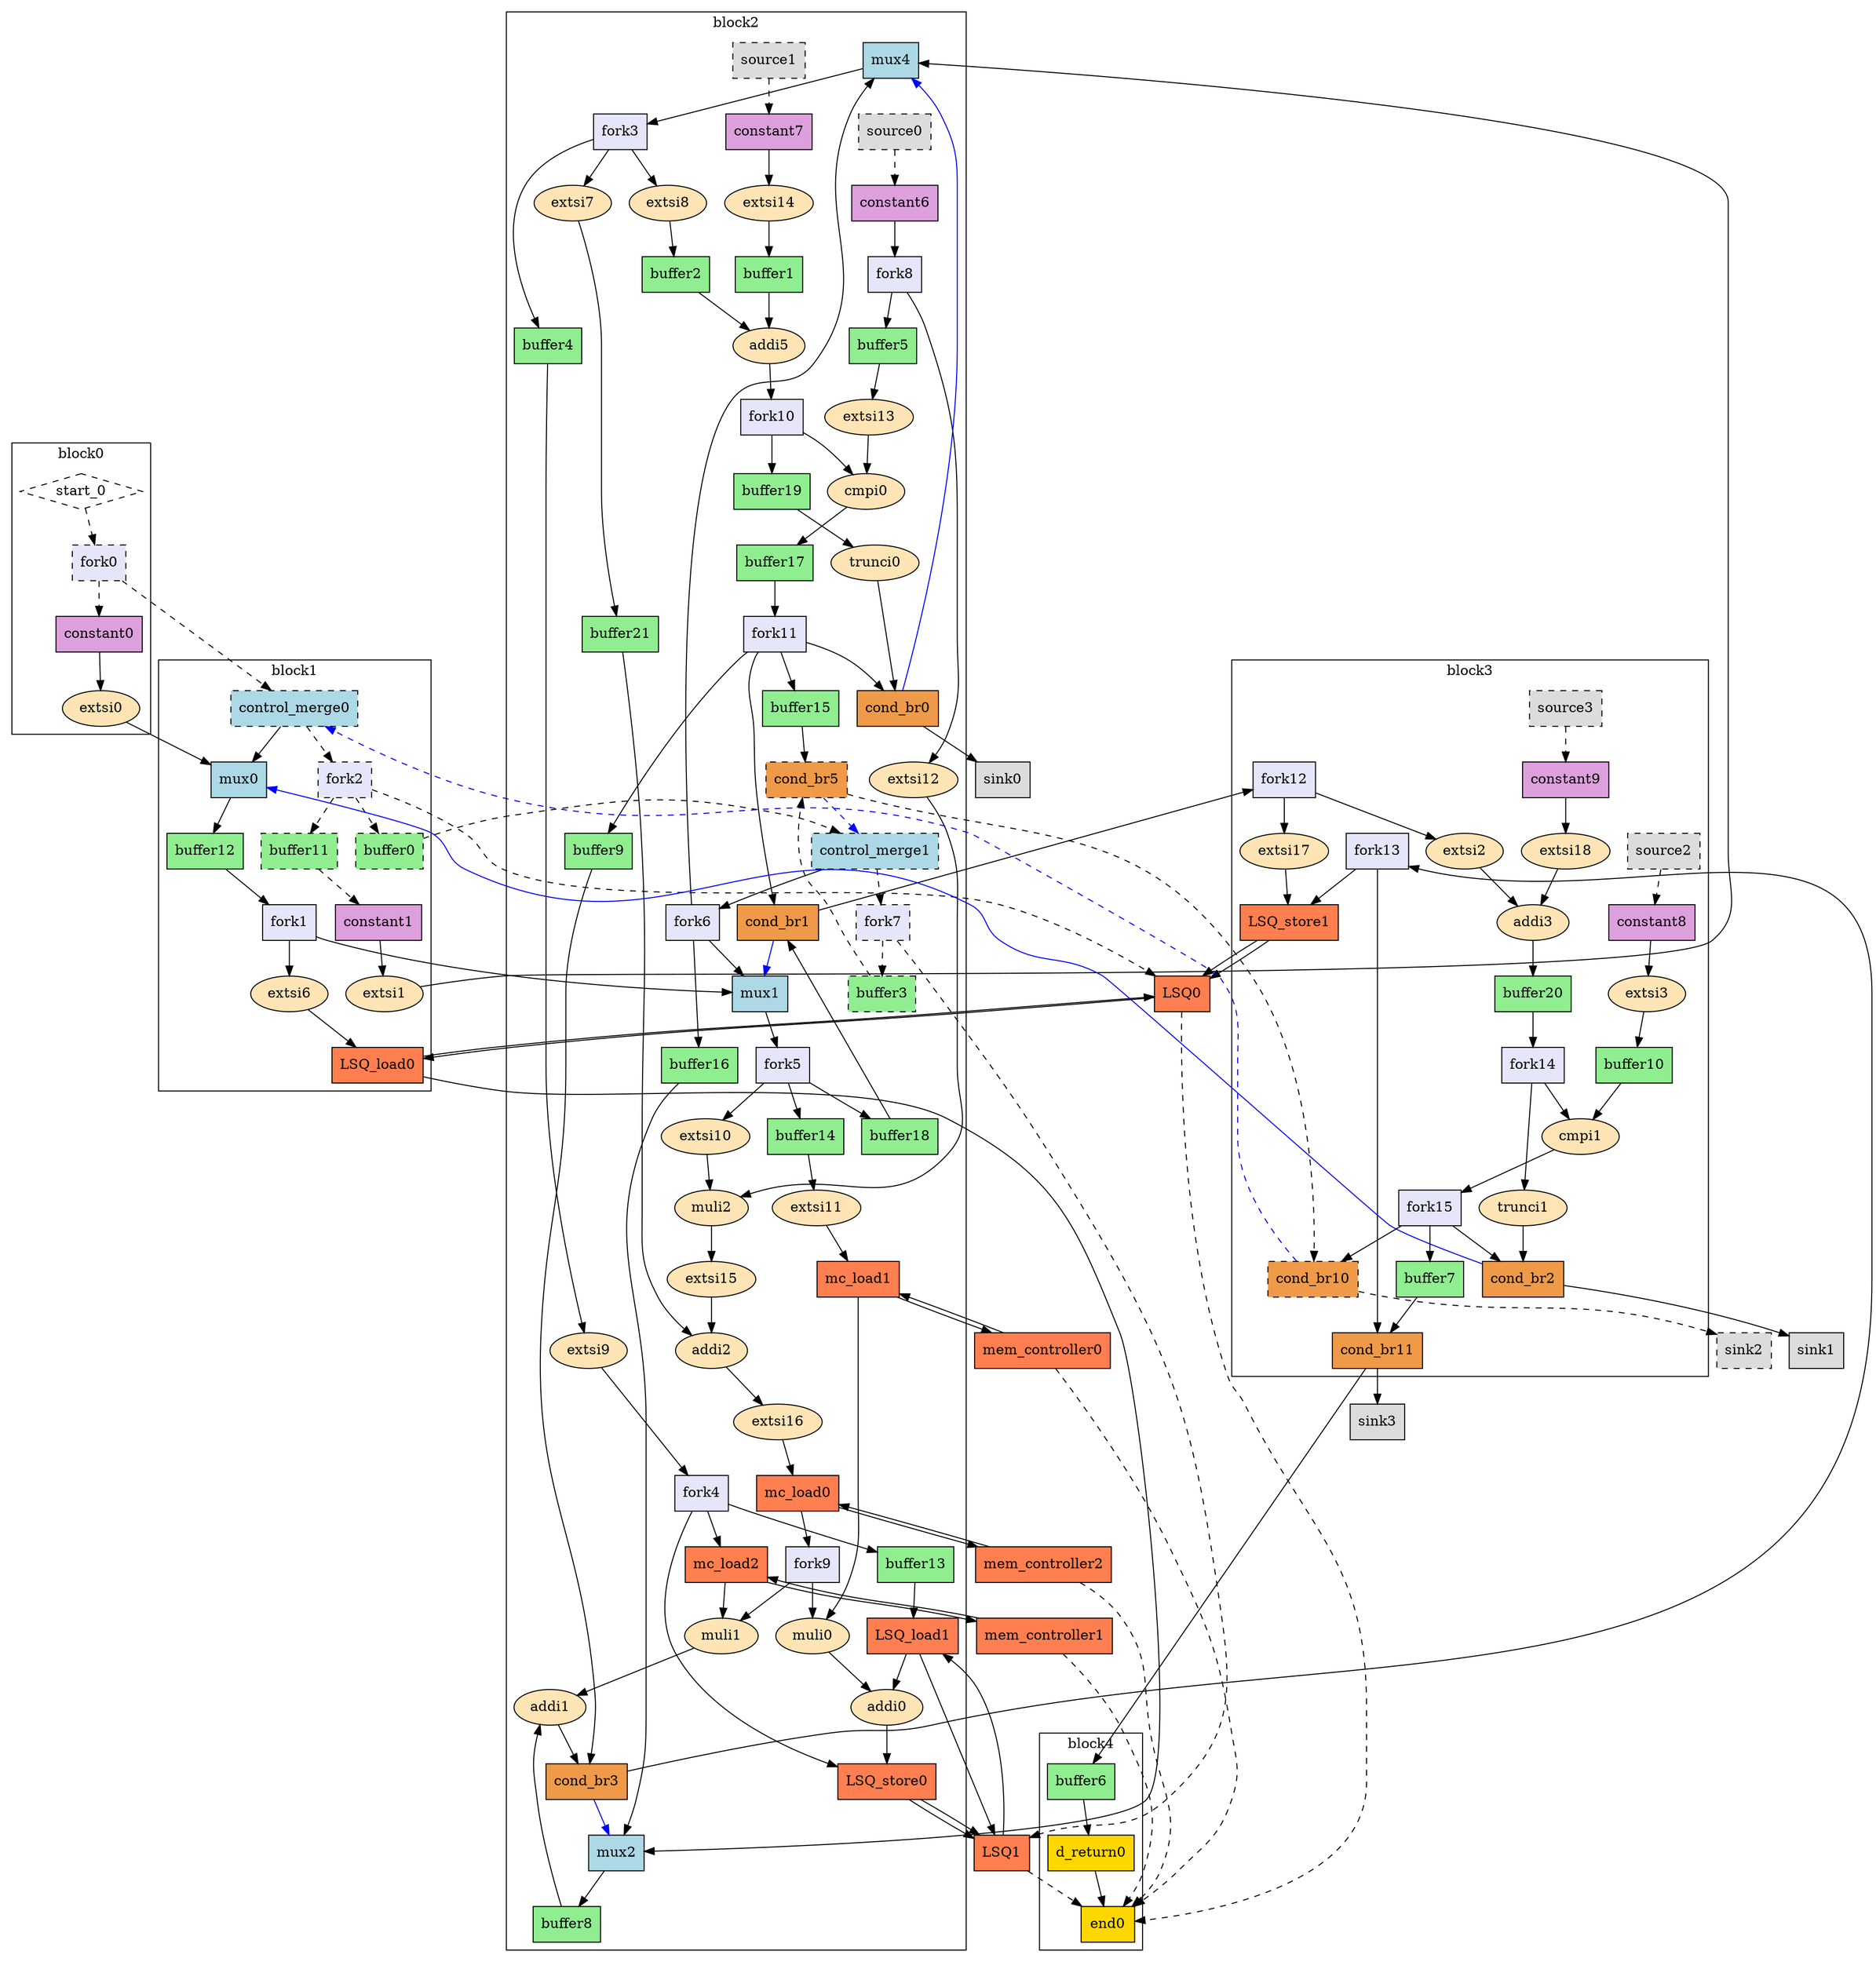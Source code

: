 digraph G {
	graph [bb="0,0,1545.2,1982.5",
		compound=true,
		splines=spline
	];
	node [label="\N"];
	subgraph cluster0 {
		graph [bb="1407.2,1241,1525.2,1538",
			label=block0,
			lheight=0.23,
			lp="1466.2,1525.8",
			lwidth=0.51
		];
		start_0	[bbID=1,
			control=true,
			height=0.5,
			in="in1:0",
			label=start_0,
			mlir_op="handshake.arg",
			out="out1:0",
			pos="1466.2,1487.5",
			shape=diamond,
			style=dashed,
			type=Entry,
			width=1.4141];
		fork0	[bbID=1,
			delay="0.000 0.100 0.100 100.000 100.000 100.000 100.000 100.000",
			fillcolor=lavender,
			height=0.5,
			in="in1:0",
			label=fork0,
			mlir_op="handshake.fork",
			out="out1:0 out2:0",
			pos="1449.2,1415.5",
			shape=box,
			style="filled, dashed",
			type=Fork,
			width=0.75];
		start_0 -> fork0	[from=out1,
			pos="e,1453.4,1433.8 1462.3,1470.6 1460.4,1463 1458.2,1453.6 1456,1444.8",
			style=dashed,
			to=in1];
		constant0	[bbID=1,
			delay="0.000 0.000 0.000 0.000 0.000 0.000 0.000 0.000",
			fillcolor=plum,
			height=0.5,
			in="in1:1",
			label=constant0,
			mlir_op="handshake.constant",
			out="out1:1",
			pos="1449.2,1343.5",
			shape=box,
			style=filled,
			type=Constant,
			value="0x00000000",
			width=0.94097];
		fork0 -> constant0	[from=out2,
			pos="e,1449.2,1361.6 1449.2,1397.2 1449.2,1389.9 1449.2,1381.2 1449.2,1373",
			style=dashed,
			to=in1];
		extsi0	[II=1,
			bbID=1,
			delay="0.672 0.672 1.397 1.397 100.000 100.000 100.000 100.000",
			fillcolor=moccasin,
			height=0.5,
			in="in1:1",
			label=extsi0,
			latency=0,
			mlir_op="arith.extsi",
			op=sext_op,
			out="out1:6",
			pos="1448.2,1267",
			shape=oval,
			style=filled,
			type=Operator,
			width=0.91462];
		constant0 -> extsi0	[from=out1,
			pos="e,1448.4,1285.4 1448.9,1325.2 1448.8,1316.8 1448.7,1306.5 1448.5,1296.9",
			to=in1];
	}
	subgraph cluster2 {
		graph [bb="692.16,8,1096.2,1974.5",
			label=block2,
			lheight=0.23,
			lp="894.16,1962.2",
			lwidth=0.51
		];
		mux4	[bbID=3,
			delay="1.412 1.397 0.000 1.412 1.397 1.412 100.000 100.000",
			fillcolor=lightblue,
			height=0.5,
			in="in1?:1 in2:6 in3:6",
			label=mux4,
			mlir_op="handshake.mux",
			out="out1:6",
			pos="1044.2,1924",
			shape=box,
			style=filled,
			type=Mux,
			width=0.75];
		fork3	[bbID=3,
			delay="0.000 0.100 0.100 100.000 100.000 100.000 100.000 100.000",
			fillcolor=lavender,
			height=0.5,
			in="in1:6",
			label=fork3,
			mlir_op="handshake.fork",
			out="out1:6 out2:6 out3:6",
			pos="1028.2,1852",
			shape=box,
			style=filled,
			type=Fork,
			width=0.75];
		mux4 -> fork3	[from=out1,
			pos="e,1032.1,1870.1 1040.2,1905.7 1038.5,1898.3 1036.5,1889.5 1034.6,1881.3",
			to=in1];
		extsi7	[II=1,
			bbID=3,
			delay="0.672 0.672 1.397 1.397 100.000 100.000 100.000 100.000",
			fillcolor=moccasin,
			height=0.5,
			in="in1:6",
			label=extsi7,
			latency=0,
			mlir_op="arith.extsi",
			op=sext_op,
			out="out1:13",
			pos="839.16,1780",
			shape=oval,
			style=filled,
			type=Operator,
			width=0.91462];
		fork3 -> extsi7	[from=out1,
			pos="e,864.67,1791.8 1000.7,1841.6 970.91,1831.3 921.91,1814.1 880.16,1798 878.43,1797.3 876.66,1796.6 874.88,1795.9",
			to=in1];
		extsi8	[II=1,
			bbID=3,
			delay="0.672 0.672 1.397 1.397 100.000 100.000 100.000 100.000",
			fillcolor=moccasin,
			height=0.5,
			in="in1:6",
			label=extsi8,
			latency=0,
			mlir_op="arith.extsi",
			op=sext_op,
			out="out1:7",
			pos="1015.2,1780",
			shape=oval,
			style=filled,
			type=Operator,
			width=0.91462];
		fork3 -> extsi8	[from=out2,
			pos="e,1018.3,1798.1 1024.9,1833.7 1023.6,1826.3 1021.9,1817.5 1020.4,1809.3",
			to=in1];
		buffer4	[bbID=3,
			delay="0.000 0.000 0.000 0.000 0.000 0.000 0.000 0.000",
			fillcolor=lightgreen,
			height=0.5,
			in="in1:6",
			label=buffer4,
			mlir_op="handshake.buffer",
			out="out1:6",
			pos="1040.2,1636",
			shape=box,
			slots=2,
			style=filled,
			transparent=true,
			type=Buffer,
			width=0.77431];
		fork3 -> buffer4	[from=out3,
			pos="e,1045.9,1654.2 1040.5,1833.8 1046.8,1823.8 1053.9,1810.8 1057.2,1798 1068.8,1752.4 1058,1697.6 1049,1665.1",
			to=in1];
		buffer21	[bbID=3,
			delay="0.000 0.000 0.000 0.000 0.000 0.000 0.000 0.000",
			fillcolor=lightgreen,
			height=0.5,
			in="in1:13",
			label=buffer21,
			mlir_op="handshake.buffer",
			out="out1:13",
			pos="812.16,1343.5",
			shape=box,
			slots=3,
			style=filled,
			transparent=false,
			type=Buffer,
			width=0.86806];
		extsi7 -> buffer21	[from=out1,
			pos="e,819.37,1361.8 845,1761.9 852.8,1738 866.2,1693.3 871.16,1654 884.37,1549.1 844.01,1426.2 823.44,1372.3",
			to=in1];
		buffer2	[bbID=3,
			delay="0.000 0.000 0.000 0.000 0.000 0.000 0.000 0.000",
			fillcolor=lightgreen,
			height=0.5,
			in="in1:7",
			label=buffer2,
			mlir_op="handshake.buffer",
			out="out1:7",
			pos="1012.2,1708",
			shape=box,
			slots=1,
			style=filled,
			transparent=false,
			type=Buffer,
			width=0.77431];
		extsi8 -> buffer2	[from=out1,
			pos="e,1012.9,1726.1 1014.4,1761.7 1014.1,1754.4 1013.7,1745.7 1013.4,1737.5",
			to=in1];
		extsi9	[II=1,
			bbID=3,
			delay="0.672 0.672 1.397 1.397 100.000 100.000 100.000 100.000",
			fillcolor=moccasin,
			height=0.5,
			in="in1:6",
			label=extsi9,
			latency=0,
			mlir_op="arith.extsi",
			op=sext_op,
			out="out1:32",
			pos="963.16,614.5",
			shape=oval,
			style=filled,
			type=Operator,
			width=0.91462];
		buffer4 -> extsi9	[from=out1,
			pos="e,969.44,632.66 1049.5,1617.5 1062.9,1590.6 1086.2,1537 1086.2,1488.5 1086.2,1488.5 1086.2,1488.5 1086.2,1342.5 1086.2,1134.5 1088.5,\
1079.5 1043.2,876.5 1023.8,789.97 990.03,690.53 973.23,643.25",
			to=in1];
		fork4	[bbID=3,
			delay="0.000 0.100 0.100 100.000 100.000 100.000 100.000 100.000",
			fillcolor=lavender,
			height=0.5,
			in="in1:32",
			label=fork4,
			mlir_op="handshake.fork",
			out="out1:32 out2:32 out3:32",
			pos="930.16,470.5",
			shape=box,
			style=filled,
			type=Fork,
			width=0.75];
		extsi9 -> fork4	[from=out1,
			pos="e,934.15,488.69 959.18,596.37 953.6,572.38 943.4,528.49 936.7,499.66",
			to=in1];
		buffer13	[bbID=3,
			delay="0.000 0.000 0.000 0.000 0.000 0.000 0.000 0.000",
			fillcolor=lightgreen,
			height=0.5,
			in="in1:32",
			label=buffer13,
			mlir_op="handshake.buffer",
			out="out1:32",
			pos="735.16,398.5",
			shape=box,
			slots=1,
			style=filled,
			transparent=true,
			type=Buffer,
			width=0.86806];
		fork4 -> buffer13	[from=out1,
			pos="e,766.63,408.72 902.75,453.78 896.43,450.48 889.65,447.18 883.16,444.5 873.2,440.39 817.61,423.76 777.48,411.91",
			to=in1];
		LSQ_store0	[II=1,
			bbID=3,
			delay="0.000 0.000 0.000 100.000 100.000 100.000 100.000 100.000",
			fillcolor=coral,
			height=0.5,
			in="in1:32 in2:32",
			label=LSQ_store0,
			latency=0,
			mlir_op="handshake.lsq_store",
			op=lsq_store_op,
			out="out1:32 out2:32",
			portId=1,
			pos="741.16,178",
			shape=box,
			style=filled,
			type=Operator,
			width=1.1285];
		fork4 -> LSQ_store0	[from=out2,
			pos="e,779.14,196.36 940.78,452.06 946.26,442.04 952.36,429.01 955.16,416.5 965.65,369.66 978.73,350.31 955.16,308.5 936.84,276 846.72,\
228.8 789.43,201.26",
			to=in2];
		mc_load2	[II=1,
			bbID=3,
			delay="1.412 1.409 0.000 100.000 100.000 100.000 100.000 100.000",
			fillcolor=coral,
			height=0.5,
			in="in1:32 in2:32",
			label=mc_load2,
			latency=2,
			mlir_op="handshake.mc_load",
			op=mc_load_op,
			out="out1:32 out2:32",
			portId=0,
			pos="911.16,398.5",
			shape=box,
			style=filled,
			type=Operator,
			width=0.97222];
		fork4 -> mc_load2	[from=out3,
			pos="e,915.8,416.6 925.46,452.2 923.44,444.74 921.02,435.82 918.75,427.47",
			to=in2];
		buffer16	[bbID=3,
			delay="0.000 0.000 0.000 0.000 0.000 0.000 0.000 0.000",
			fillcolor=lightgreen,
			height=0.5,
			in="in1:1",
			label=buffer16,
			mlir_op="handshake.buffer",
			out="out1:1",
			pos="1003.2,902.5",
			shape=box,
			slots=4,
			style=filled,
			transparent=true,
			type=Buffer,
			width=0.86806];
		mux2	[bbID=3,
			delay="1.412 1.397 0.000 1.412 1.397 1.412 100.000 100.000",
			fillcolor=lightblue,
			height=0.5,
			in="in1?:1 in2:32 in3:32",
			label=mux2,
			mlir_op="handshake.mux",
			out="out1:32",
			pos="1038.2,106",
			shape=box,
			style=filled,
			type=Mux,
			width=0.75];
		buffer16 -> mux2	[from=out1,
			pos="e,1026.3,124.28 1004.5,884.1 1007.8,839.5 1016.2,717.39 1016.2,615.5 1016.2,615.5 1016.2,615.5 1016.2,325.5 1016.2,288.7 1001.3,\
195.72 1010.2,160 1012.4,151.15 1016.3,142.15 1020.6,134.14",
			to=in1];
		buffer8	[bbID=3,
			delay="0.000 0.000 0.000 0.000 0.000 0.000 0.000 0.000",
			fillcolor=lightgreen,
			height=0.5,
			in="in1:32",
			label=buffer8,
			mlir_op="handshake.buffer",
			out="out1:32",
			pos="1005.2,34",
			shape=box,
			slots=2,
			style=filled,
			transparent=false,
			type=Buffer,
			width=0.77431];
		mux2 -> buffer8	[from=out1,
			pos="e,1013.2,52.104 1030,87.697 1026.4,80.067 1022.1,70.916 1018.1,62.396",
			to=in1];
		mux1	[bbID=3,
			delay="1.412 1.397 0.000 1.412 1.397 1.412 100.000 100.000",
			fillcolor=lightblue,
			height=0.5,
			in="in1?:1 in2:6 in3:6",
			label=mux1,
			mlir_op="handshake.mux",
			out="out1:6",
			pos="952.16,974.5",
			shape=box,
			style=filled,
			type=Mux,
			width=0.75];
		fork5	[bbID=3,
			delay="0.000 0.100 0.100 100.000 100.000 100.000 100.000 100.000",
			fillcolor=lavender,
			height=0.5,
			in="in1:6",
			label=fork5,
			mlir_op="handshake.fork",
			out="out1:6 out2:6 out3:6",
			pos="851.16,902.5",
			shape=box,
			style=filled,
			type=Fork,
			width=0.75];
		mux1 -> fork5	[from=out1,
			pos="e,876.06,920.76 926.93,956.02 914.3,947.26 898.84,936.54 885.17,927.08",
			to=in1];
		extsi10	[II=1,
			bbID=3,
			delay="0.672 0.672 1.397 1.397 100.000 100.000 100.000 100.000",
			fillcolor=moccasin,
			height=0.5,
			in="in1:6",
			label=extsi10,
			latency=0,
			mlir_op="arith.extsi",
			op=sext_op,
			out="out1:12",
			pos="919.16,830.5",
			shape=oval,
			style=filled,
			type=Operator,
			width=1.0426];
		fork5 -> extsi10	[from=out2,
			pos="e,903.93,847.17 867.97,884.2 876.4,875.52 886.74,864.87 895.92,855.42",
			to=in1];
		buffer14	[bbID=3,
			delay="0.000 0.000 0.000 0.000 0.000 0.000 0.000 0.000",
			fillcolor=lightgreen,
			height=0.5,
			in="in1:6",
			label=buffer14,
			mlir_op="handshake.buffer",
			out="out1:6",
			pos="832.16,830.5",
			shape=box,
			slots=2,
			style=filled,
			transparent=true,
			type=Buffer,
			width=0.86806];
		fork5 -> buffer14	[from=out3,
			pos="e,836.8,848.6 846.46,884.2 844.44,876.74 842.02,867.82 839.75,859.47",
			to=in1];
		buffer18	[bbID=3,
			delay="0.000 0.000 0.000 0.000 0.000 0.000 0.000 0.000",
			fillcolor=lightgreen,
			height=0.5,
			in="in1:6",
			label=buffer18,
			mlir_op="handshake.buffer",
			out="out1:6",
			pos="751.16,830.5",
			shape=box,
			slots=2,
			style=filled,
			transparent=false,
			type=Buffer,
			width=0.86806];
		fork5 -> buffer18	[from=out1,
			pos="e,775.82,848.76 826.18,884.02 813.8,875.35 798.66,864.75 785.23,855.35",
			to=in1];
		muli2	[II=1,
			bbID=3,
			delay="0.000 0.000 0.000 1.409 100.000 100.000 100.000 100.000",
			fillcolor=moccasin,
			height=0.5,
			in="in1:12 in2:12",
			label=muli2,
			latency=4,
			mlir_op="arith.muli",
			op=mul_op,
			out="out1:12",
			pos="879.16,758.5",
			shape=oval,
			style=filled,
			type=Operator,
			width=0.91462];
		extsi10 -> muli2	[from=out1,
			pos="e,888.57,775.97 909.68,812.91 905.05,804.8 899.36,794.85 894.16,785.75",
			to=in1];
		extsi11	[II=1,
			bbID=3,
			delay="0.672 0.672 1.397 1.397 100.000 100.000 100.000 100.000",
			fillcolor=moccasin,
			height=0.5,
			in="in1:6",
			label=extsi11,
			latency=0,
			mlir_op="arith.extsi",
			op=sext_op,
			out="out1:32",
			pos="787.16,758.5",
			shape=oval,
			style=filled,
			type=Operator,
			width=1.0426];
		buffer14 -> extsi11	[from=out1,
			pos="e,797.84,776.12 821.03,812.2 815.89,804.2 809.67,794.52 803.97,785.65",
			to=in1];
		mc_load1	[II=1,
			bbID=3,
			delay="1.412 1.409 0.000 100.000 100.000 100.000 100.000 100.000",
			fillcolor=coral,
			height=0.5,
			in="in1:32 in2:32",
			label=mc_load1,
			latency=2,
			mlir_op="handshake.mc_load",
			op=mc_load_op,
			out="out1:32 out2:32",
			portId=0,
			pos="785.16,686.5",
			shape=box,
			style=filled,
			type=Operator,
			width=0.97222];
		extsi11 -> mc_load1	[from=out1,
			pos="e,785.65,704.6 786.66,740.2 786.46,732.91 786.21,724.23 785.97,716.04",
			to=in2];
		control_merge1	[bbID=3,
			delay="0.000 1.397 0.000 100.000 100.000 100.000 100.000 100.000",
			fillcolor=lightblue,
			height=0.5,
			in="in1:0 in2:0",
			label=control_merge1,
			mlir_op="handshake.control_merge",
			out="out1:0 out2?:1",
			pos="921.16,1118.5",
			shape=box,
			style="filled, dashed",
			type=CntrlMerge,
			width=1.4201];
		fork6	[bbID=3,
			delay="0.000 0.100 0.100 100.000 100.000 100.000 100.000 100.000",
			fillcolor=lavender,
			height=0.5,
			in="in1:1",
			label=fork6,
			mlir_op="handshake.fork",
			out="out1:1 out2:1 out3:1",
			pos="1007.2,1046.5",
			shape=box,
			style=filled,
			type=Fork,
			width=0.75];
		control_merge1 -> fork6	[from=out2,
			pos="e,985.85,1064.8 942.42,1100.2 952.86,1091.7 965.62,1081.3 977.04,1072",
			to=in1];
		fork7	[bbID=3,
			delay="0.000 0.100 0.100 100.000 100.000 100.000 100.000 100.000",
			fillcolor=lavender,
			height=0.5,
			in="in1:0",
			label=fork7,
			mlir_op="handshake.fork",
			out="out1:0 out2:0",
			pos="935.16,1046.5",
			shape=box,
			style="filled, dashed",
			type=Fork,
			width=0.75];
		control_merge1 -> fork7	[from=out1,
			pos="e,931.74,1064.6 924.62,1100.2 926.09,1092.8 927.85,1084 929.51,1075.8",
			style=dashed,
			to=in1];
		fork6 -> mux4	[from=out2,
			pos="e,1016.9,1917.2 1005.5,1064.6 1002.8,1088.7 996.09,1133.6 981.16,1169 966.2,1204.4 952.89,1208 933.16,1241 911.33,1277.5 904.55,\
1286.2 888.16,1325.5 835.71,1451.1 825.11,1484.8 797.16,1618 788.99,1657 787.16,1667.2 787.16,1707 787.16,1781 787.16,1781 787.16,\
1781 787.16,1839.5 832.97,1841.7 884.16,1870 923.09,1891.6 972.23,1906.2 1005.7,1914.5",
			to=in1];
		fork6 -> buffer16	[from=out3,
			pos="e,1003.6,920.61 1006.7,1028.1 1006,1004.1 1004.8,960.64 1004,931.92",
			to=in1];
		fork6 -> mux1	[from=out1,
			pos="e,965.6,992.6 993.56,1028.2 987.24,1020.1 979.58,1010.4 972.57,1001.5",
			to=in1];
		buffer3	[bbID=3,
			delay="0.000 0.000 0.000 0.000 0.000 0.000 0.000 0.000",
			fillcolor=lightgreen,
			height=0.5,
			in="in1:0",
			label=buffer3,
			mlir_op="handshake.buffer",
			out="out1:0",
			pos="865.16,974.5",
			shape=box,
			slots=2,
			style="filled, dashed",
			transparent=false,
			type=Buffer,
			width=0.77431];
		fork7 -> buffer3	[from=out2,
			pos="e,882.26,992.6 917.85,1028.2 909.55,1019.9 899.44,1009.8 890.3,1000.6",
			style=dashed,
			to=in1];
		source0	[bbID=3,
			delay="0.000 0.000 0.000 0.000 0.000 0.000 0.000 0.000",
			fillcolor=gainsboro,
			height=0.5,
			label=source0,
			mlir_op="handshake.source",
			out="out1:0",
			pos="734.16,1852",
			shape=box,
			style="filled, dashed",
			type=Source,
			width=0.80556];
		constant6	[bbID=3,
			delay="0.000 0.000 0.000 0.000 0.000 0.000 0.000 0.000",
			fillcolor=plum,
			height=0.5,
			in="in1:6",
			label=constant6,
			mlir_op="handshake.constant",
			out="out1:6",
			pos="734.16,1780",
			shape=box,
			style=filled,
			type=Constant,
			value="0x0000001e",
			width=0.94097];
		source0 -> constant6	[from=out1,
			pos="e,734.16,1798.1 734.16,1833.7 734.16,1826.4 734.16,1817.7 734.16,1809.5",
			style=dashed,
			to=in1];
		fork8	[bbID=3,
			delay="0.000 0.100 0.100 100.000 100.000 100.000 100.000 100.000",
			fillcolor=lavender,
			height=0.5,
			in="in1:6",
			label=fork8,
			mlir_op="handshake.fork",
			out="out1:6 out2:6",
			pos="738.16,1708",
			shape=box,
			style=filled,
			type=Fork,
			width=0.75];
		constant6 -> fork8	[from=out1,
			pos="e,737.18,1726.1 735.15,1761.7 735.56,1754.4 736.06,1745.7 736.53,1737.5",
			to=in1];
		extsi12	[II=1,
			bbID=3,
			delay="0.672 0.672 1.397 1.397 100.000 100.000 100.000 100.000",
			fillcolor=moccasin,
			height=0.5,
			in="in1:6",
			label=extsi12,
			latency=0,
			mlir_op="arith.extsi",
			op=sext_op,
			out="out1:12",
			pos="738.16,1195",
			shape=oval,
			style=filled,
			type=Operator,
			width=1.0426];
		fork8 -> extsi12	[from=out1,
			pos="e,738.16,1213.1 738.16,1689.5 738.16,1662.7 738.16,1609.9 738.16,1565 738.16,1565 738.16,1565 738.16,1342.5 738.16,1301.6 738.16,\
1254.2 738.16,1224.6",
			to=in1];
		buffer5	[bbID=3,
			delay="0.000 0.000 0.000 0.000 0.000 0.000 0.000 0.000",
			fillcolor=lightgreen,
			height=0.5,
			in="in1:6",
			label=buffer5,
			mlir_op="handshake.buffer",
			out="out1:6",
			pos="834.16,1636",
			shape=box,
			slots=1,
			style=filled,
			transparent=true,
			type=Buffer,
			width=0.77431];
		fork8 -> buffer5	[from=out2,
			pos="e,810.37,1654.3 761.89,1689.7 773.77,1681 788.35,1670.4 801.29,1661",
			to=in1];
		extsi12 -> muli2	[from=out1,
			pos="e,853.1,769.73 733.92,1177 727.52,1149.8 716.16,1094.8 716.16,1047.5 716.16,1047.5 716.16,1047.5 716.16,973.5 716.16,901.91 668.23,\
869.79 711.16,812.5 745.31,766.92 780.14,794.58 834.16,776.5 836.86,775.6 839.64,774.63 842.43,773.64",
			to=in2];
		extsi13	[II=1,
			bbID=3,
			delay="0.672 0.672 1.397 1.397 100.000 100.000 100.000 100.000",
			fillcolor=moccasin,
			height=0.5,
			in="in1:6",
			label=extsi13,
			latency=0,
			mlir_op="arith.extsi",
			op=sext_op,
			out="out1:7",
			pos="926.16,1564",
			shape=oval,
			style=filled,
			type=Operator,
			width=1.0426];
		buffer5 -> extsi13	[from=out1,
			pos="e,906.79,1579.7 856.9,1617.7 869.23,1608.3 884.59,1596.6 897.71,1586.6",
			to=in1];
		cmpi0	[II=1,
			bbID=3,
			delay="1.998 1.397 1.400 1.409 100.000 100.000 100.000 100.000",
			fillcolor=moccasin,
			height=0.5,
			in="in1:7 in2:7",
			label=cmpi0,
			latency=0,
			mlir_op="arith.cmpi<",
			op=icmp_ult_op,
			out="out1:1",
			pos="926.16,1487.5",
			shape=oval,
			style=filled,
			type=Operator,
			width=0.95727];
		extsi13 -> cmpi0	[from=out1,
			pos="e,926.16,1505.9 926.16,1545.7 926.16,1537.3 926.16,1527 926.16,1517.4",
			to=in2];
		source1	[bbID=3,
			delay="0.000 0.000 0.000 0.000 0.000 0.000 0.000 0.000",
			fillcolor=gainsboro,
			height=0.5,
			label=source1,
			mlir_op="handshake.source",
			out="out1:0",
			pos="927.16,1924",
			shape=box,
			style="filled, dashed",
			type=Source,
			width=0.80556];
		constant7	[bbID=3,
			delay="0.000 0.000 0.000 0.000 0.000 0.000 0.000 0.000",
			fillcolor=plum,
			height=0.5,
			in="in1:2",
			label=constant7,
			mlir_op="handshake.constant",
			out="out1:2",
			pos="927.16,1852",
			shape=box,
			style=filled,
			type=Constant,
			value="0x00000001",
			width=0.94097];
		source1 -> constant7	[from=out1,
			pos="e,927.16,1870.1 927.16,1905.7 927.16,1898.4 927.16,1889.7 927.16,1881.5",
			style=dashed,
			to=in1];
		extsi14	[II=1,
			bbID=3,
			delay="0.672 0.672 1.397 1.397 100.000 100.000 100.000 100.000",
			fillcolor=moccasin,
			height=0.5,
			in="in1:2",
			label=extsi14,
			latency=0,
			mlir_op="arith.extsi",
			op=sext_op,
			out="out1:7",
			pos="927.16,1780",
			shape=oval,
			style=filled,
			type=Operator,
			width=1.0426];
		constant7 -> extsi14	[from=out1,
			pos="e,927.16,1798.1 927.16,1833.7 927.16,1826.4 927.16,1817.7 927.16,1809.5",
			to=in1];
		buffer1	[bbID=3,
			delay="0.000 0.000 0.000 0.000 0.000 0.000 0.000 0.000",
			fillcolor=lightgreen,
			height=0.5,
			in="in1:7",
			label=buffer1,
			mlir_op="handshake.buffer",
			out="out1:7",
			pos="932.16,1708",
			shape=box,
			slots=1,
			style=filled,
			transparent=false,
			type=Buffer,
			width=0.77431];
		extsi14 -> buffer1	[from=out1,
			pos="e,930.94,1726.1 928.39,1761.7 928.91,1754.4 929.53,1745.7 930.12,1737.5",
			to=in1];
		extsi15	[II=1,
			bbID=3,
			delay="0.672 0.672 1.397 1.397 100.000 100.000 100.000 100.000",
			fillcolor=moccasin,
			height=0.5,
			in="in1:12",
			label=extsi15,
			latency=0,
			mlir_op="arith.extsi",
			op=sext_op,
			out="out1:13",
			pos="879.16,686.5",
			shape=oval,
			style=filled,
			type=Operator,
			width=1.0426];
		muli2 -> extsi15	[from=out1,
			pos="e,879.16,704.6 879.16,740.2 879.16,732.91 879.16,724.23 879.16,716.04",
			to=in1];
		addi2	[II=1,
			bbID=3,
			delay="2.047 1.397 1.400 1.409 100.000 100.000 100.000 100.000",
			fillcolor=moccasin,
			height=0.5,
			in="in1:13 in2:13",
			label=addi2,
			latency=0,
			mlir_op="arith.addi",
			op=add_op,
			out="out1:13",
			pos="879.16,614.5",
			shape=oval,
			style=filled,
			type=Operator,
			width=0.87197];
		extsi15 -> addi2	[from=out1,
			pos="e,879.16,632.6 879.16,668.2 879.16,660.91 879.16,652.23 879.16,644.04",
			to=in2];
		buffer21 -> addi2	[from=out1,
			pos="e,895.64,630.27 809.17,1325.3 801.43,1277.7 782.6,1140.2 802.16,1028.5 808.02,994.99 806.64,982.85 828.16,956.5 847.59,932.71 862.58,\
938.93 887.16,920.5 925.16,892 946.97,891.96 966.16,848.5 988.09,798.84 959.59,729.95 926.16,668.5 920.25,657.64 911.74,647.14 903.58,\
638.39",
			to=in1];
		extsi16	[II=1,
			bbID=3,
			delay="0.672 0.672 1.397 1.397 100.000 100.000 100.000 100.000",
			fillcolor=moccasin,
			height=0.5,
			in="in1:13",
			label=extsi16,
			latency=0,
			mlir_op="arith.extsi",
			op=sext_op,
			out="out1:32",
			pos="860.16,542.5",
			shape=oval,
			style=filled,
			type=Operator,
			width=1.0426];
		addi2 -> extsi16	[from=out1,
			pos="e,864.85,560.78 874.56,596.55 872.54,589.1 870.1,580.14 867.82,571.72",
			to=in1];
		mc_load0	[II=1,
			bbID=3,
			delay="1.412 1.409 0.000 100.000 100.000 100.000 100.000 100.000",
			fillcolor=coral,
			height=0.5,
			in="in1:32 in2:32",
			label=mc_load0,
			latency=2,
			mlir_op="handshake.mc_load",
			op=mc_load_op,
			out="out1:32 out2:32",
			portId=0,
			pos="839.16,470.5",
			shape=box,
			style=filled,
			type=Operator,
			width=0.97222];
		extsi16 -> mc_load0	[from=out1,
			pos="e,844.29,488.6 854.97,524.2 852.73,516.74 850.05,507.82 847.55,499.47",
			to=in2];
		fork9	[bbID=3,
			delay="0.000 0.100 0.100 100.000 100.000 100.000 100.000 100.000",
			fillcolor=lavender,
			height=0.5,
			in="in1:32",
			label=fork9,
			mlir_op="handshake.fork",
			out="out1:32 out2:32",
			pos="831.16,398.5",
			shape=box,
			style=filled,
			type=Fork,
			width=0.75];
		mc_load0 -> fork9	[from=out1,
			pos="e,833.11,416.6 837.18,452.2 836.35,444.91 835.36,436.23 834.42,428.04",
			to=in1];
		muli0	[II=1,
			bbID=3,
			delay="0.000 0.000 0.000 1.409 100.000 100.000 100.000 100.000",
			fillcolor=moccasin,
			height=0.5,
			in="in1:32 in2:32",
			label=muli0,
			latency=4,
			mlir_op="arith.muli",
			op=mul_op,
			out="out1:32",
			pos="829.16,326.5",
			shape=oval,
			style=filled,
			type=Operator,
			width=0.91462];
		fork9 -> muli0	[from=out2,
			pos="e,829.65,344.6 830.66,380.2 830.46,372.91 830.21,364.23 829.97,356.04",
			to=in2];
		muli1	[II=1,
			bbID=3,
			delay="0.000 0.000 0.000 1.409 100.000 100.000 100.000 100.000",
			fillcolor=moccasin,
			height=0.5,
			in="in1:32 in2:32",
			label=muli1,
			latency=4,
			mlir_op="arith.muli",
			op=mul_op,
			out="out1:32",
			pos="913.16,326.5",
			shape=oval,
			style=filled,
			type=Operator,
			width=0.91462];
		fork9 -> muli1	[from=out1,
			pos="e,895.89,342.24 851.43,380.2 862.31,370.91 875.84,359.36 887.46,349.44",
			to=in1];
		LSQ_load1	[II=1,
			bbID=3,
			delay="0.000 0.000 0.000 100.000 100.000 100.000 100.000 100.000",
			fillcolor=coral,
			height=0.5,
			in="in1:32 in2:32",
			label=LSQ_load1,
			latency=5,
			mlir_op="handshake.lsq_load",
			op=lsq_load_op,
			out="out1:32 out2:32",
			portId=0,
			pos="739.16,326.5",
			shape=box,
			style=filled,
			type=Operator,
			width=1.0868];
		buffer13 -> LSQ_load1	[from=out1,
			pos="e,738.18,344.6 736.15,380.2 736.56,372.91 737.06,364.23 737.53,356.04",
			to=in2];
		addi0	[II=1,
			bbID=3,
			delay="2.287 1.397 1.400 1.409 100.000 100.000 100.000 100.000",
			fillcolor=moccasin,
			height=0.5,
			in="in1:32 in2:32",
			label=addi0,
			latency=0,
			mlir_op="arith.addi",
			op=add_op,
			out="out1:32",
			pos="741.16,254.5",
			shape=oval,
			style=filled,
			type=Operator,
			width=0.87197];
		LSQ_load1 -> addi0	[from=out1,
			pos="e,740.67,272.6 739.65,308.2 739.86,300.91 740.11,292.23 740.34,284.04",
			to=in1];
		mc_load1 -> muli0	[from=out1,
			pos="e,816.35,343.19 785.16,668.01 785.16,641.21 785.16,588.37 785.16,543.5 785.16,543.5 785.16,543.5 785.16,469.5 785.16,429.7 781.84,\
418.01 795.16,380.5 798.63,370.73 804.2,360.92 809.83,352.44",
			to=in1];
		muli0 -> addi0	[from=out1,
			pos="e,759.07,269.75 810.92,311 798.45,301.08 781.72,287.76 767.76,276.66",
			to=in2];
		addi0 -> LSQ_store0	[from=out1,
			pos="e,741.16,196.44 741.16,236.22 741.16,227.82 741.16,217.49 741.16,207.93",
			to=in1];
		mc_load2 -> muli1	[from=out1,
			pos="e,912.67,344.6 911.65,380.2 911.86,372.91 912.11,364.23 912.34,356.04",
			to=in2];
		addi1	[II=1,
			bbID=3,
			delay="2.287 1.397 1.400 1.409 100.000 100.000 100.000 100.000",
			fillcolor=moccasin,
			height=0.5,
			in="in1:32 in2:32",
			label=addi1,
			latency=0,
			mlir_op="arith.addi",
			op=add_op,
			out="out1:32",
			pos="966.16,254.5",
			shape=oval,
			style=filled,
			type=Operator,
			width=0.87197];
		muli1 -> addi1	[from=out1,
			pos="e,954.18,271.32 925.18,309.62 931.76,300.93 940.04,289.99 947.44,280.22",
			to=in2];
		buffer8 -> addi1	[from=out1,
			pos="e,969.22,236.35 1002.1,52.368 995.35,89.975 979.41,179.24 971.22,225.15",
			to=in1];
		cond_br3	[bbID=3,
			delay="0.000 1.409 1.411 1.412 1.400 1.412 100.000 100.000",
			fillcolor=tan2,
			height=0.5,
			in="in1:32 in2?:1",
			label=cond_br3,
			mlir_op="handshake.cond_br",
			out="out1+:32 out2-:32",
			pos="1052.2,178",
			shape=box,
			style=filled,
			type=Branch,
			width=0.93056];
		addi1 -> cond_br3	[from=out1,
			pos="e,1032,196.47 982.74,239.14 994.27,229.15 1009.9,215.57 1023.5,203.85",
			to=in1];
		addi5	[II=1,
			bbID=3,
			delay="1.927 1.397 1.400 1.409 100.000 100.000 100.000 100.000",
			fillcolor=moccasin,
			height=0.5,
			in="in1:7 in2:7",
			label=addi5,
			latency=0,
			mlir_op="arith.addi",
			op=add_op,
			out="out1:7",
			pos="963.16,1636",
			shape=oval,
			style=filled,
			type=Operator,
			width=0.87197];
		buffer1 -> addi5	[from=out1,
			pos="e,955.8,1653.6 939.82,1689.7 943.25,1682 947.37,1672.6 951.19,1664",
			to=in2];
		buffer2 -> addi5	[from=out1,
			pos="e,974.46,1653.1 1000,1689.7 994.3,1681.5 987.32,1671.5 980.99,1662.5",
			to=in1];
		fork10	[bbID=3,
			delay="0.000 0.100 0.100 100.000 100.000 100.000 100.000 100.000",
			fillcolor=lavender,
			height=0.5,
			in="in1:7",
			label=fork10,
			mlir_op="handshake.fork",
			out="out1:7 out2:7",
			pos="1009.2,1564",
			shape=box,
			style=filled,
			type=Fork,
			width=0.75];
		addi5 -> fork10	[from=out1,
			pos="e,997.91,1582.1 973.83,1618.8 979.13,1610.7 985.67,1600.7 991.68,1591.6",
			to=in1];
		buffer19	[bbID=3,
			delay="0.000 0.000 0.000 0.000 0.000 0.000 0.000 0.000",
			fillcolor=lightgreen,
			height=0.5,
			in="in1:7",
			label=buffer19,
			mlir_op="handshake.buffer",
			out="out1:7",
			pos="1010.2,1487.5",
			shape=box,
			slots=1,
			style=filled,
			transparent=false,
			type=Buffer,
			width=0.86806];
		fork10 -> buffer19	[from=out1,
			pos="e,1009.9,1505.9 1009.4,1545.7 1009.5,1537.3 1009.6,1527 1009.8,1517.4",
			to=in1];
		fork10 -> cmpi0	[from=out2,
			pos="e,938.63,1504.7 982.03,1547 977.92,1544.2 973.83,1541.1 970.16,1538 961.56,1530.6 953.07,1521.6 945.87,1513.3",
			to=in1];
		trunci0	[II=1,
			bbID=3,
			delay="0.000 0.000 0.000 0.000 0.000 0.000 0.000 0.000",
			fillcolor=moccasin,
			height=0.5,
			in="in1:7",
			label=trunci0,
			latency=0,
			mlir_op="arith.trunci",
			op=trunc_op,
			out="out1:6",
			pos="1010.2,1415.5",
			shape=oval,
			style=filled,
			type=Operator,
			width=1.0284];
		buffer19 -> trunci0	[from=out1,
			pos="e,1010.2,1433.6 1010.2,1469.2 1010.2,1461.9 1010.2,1453.2 1010.2,1445",
			to=in1];
		cond_br0	[bbID=3,
			delay="0.000 1.409 1.411 1.412 1.400 1.412 100.000 100.000",
			fillcolor=tan2,
			height=0.5,
			in="in1:6 in2?:1",
			label=cond_br0,
			mlir_op="handshake.cond_br",
			out="out1+:6 out2-:6",
			pos="1022.2,1267",
			shape=box,
			style=filled,
			type=Branch,
			width=0.93056];
		trunci0 -> cond_br0	[from=out1,
			pos="e,1020.7,1285.4 1011.6,1397.1 1013.6,1372.3 1017.4,1326.6 1019.8,1296.7",
			to=in1];
		buffer17	[bbID=3,
			delay="0.000 0.000 0.000 0.000 0.000 0.000 0.000 0.000",
			fillcolor=lightgreen,
			height=0.5,
			in="in1:1",
			label=buffer17,
			mlir_op="handshake.buffer",
			out="out1:1",
			pos="924.16,1415.5",
			shape=box,
			slots=1,
			style=filled,
			transparent=false,
			type=Buffer,
			width=0.86806];
		cmpi0 -> buffer17	[from=out1,
			pos="e,924.65,1433.6 925.66,1469.2 925.46,1461.9 925.21,1453.2 924.97,1445",
			to=in1];
		fork11	[bbID=3,
			delay="0.000 0.100 0.100 100.000 100.000 100.000 100.000 100.000",
			fillcolor=lavender,
			height=0.5,
			in="in1:1",
			label=fork11,
			mlir_op="handshake.fork",
			out="out1:1 out2:1 out3:1 out4:1",
			pos="924.16,1343.5",
			shape=box,
			style=filled,
			type=Fork,
			width=0.75];
		buffer17 -> fork11	[from=out1,
			pos="e,924.16,1361.6 924.16,1397.2 924.16,1389.9 924.16,1381.2 924.16,1373",
			to=in1];
		fork11 -> cond_br0	[from=out1,
			pos="e,1004.2,1285.4 951.3,1327.4 956.35,1324.3 961.5,1320.9 966.16,1317.5 976.33,1310.1 986.83,1301.2 995.95,1293",
			to=in2];
		buffer9	[bbID=3,
			delay="0.000 0.000 0.000 0.000 0.000 0.000 0.000 0.000",
			fillcolor=lightgreen,
			height=0.5,
			in="in1:1",
			label=buffer9,
			mlir_op="handshake.buffer",
			out="out1:1",
			pos="1038.2,1118.5",
			shape=box,
			slots=4,
			style=filled,
			transparent=true,
			type=Buffer,
			width=0.77431];
		fork11 -> buffer9	[from=out3,
			pos="e,1029.3,1136.9 933.1,1325 952.87,1286.3 1000.4,1193.3 1024.2,1146.9",
			to=in1];
		cond_br1	[bbID=3,
			delay="0.000 1.409 1.411 1.412 1.400 1.412 100.000 100.000",
			fillcolor=tan2,
			height=0.5,
			in="in1:6 in2?:1",
			label=cond_br1,
			mlir_op="handshake.cond_br",
			out="out1+:6 out2-:6",
			pos="856.16,1046.5",
			shape=box,
			style=filled,
			type=Branch,
			width=0.93056];
		fork11 -> cond_br1	[from=out2,
			pos="e,851.04,1065 926.15,1325.1 928.95,1291.7 929.95,1218.3 891.16,1177 881.72,1166.9 869.79,1179.8 861.16,1169 840.34,1143 843.27,1103 \
848.59,1076",
			to=in2];
		buffer15	[bbID=3,
			delay="0.000 0.000 0.000 0.000 0.000 0.000 0.000 0.000",
			fillcolor=lightgreen,
			height=0.5,
			in="in1:1",
			label=buffer15,
			mlir_op="handshake.buffer",
			out="out1:1",
			pos="849.16,1267",
			shape=box,
			slots=1,
			style=filled,
			transparent=true,
			type=Buffer,
			width=0.86806];
		fork11 -> buffer15	[from=out4,
			pos="e,864.92,1285.3 904.39,1325.2 901.59,1322.7 898.78,1320 896.16,1317.5 888.37,1309.9 880.14,1301.5 872.78,1293.7",
			to=in1];
		cond_br0 -> mux4	[color=blue,
			from=out1,
			pos="e,1053.1,1905.6 1030.9,1285.1 1043.7,1311.9 1066.2,1365.9 1066.2,1414.5 1066.2,1488.5 1066.2,1488.5 1066.2,1488.5 1066.2,1586.1 \
1087.2,1609.4 1087.2,1707 1087.2,1781 1087.2,1781 1087.2,1781 1087.2,1822.2 1070.4,1867.3 1057.8,1895.3",
			to=in2];
		buffer9 -> cond_br3	[from=out1,
			pos="e,1051.2,196.13 1040.1,1100.3 1041.3,1090 1042.5,1076.5 1043.2,1064.5 1051.9,897.16 1047.2,855.06 1047.2,687.5 1047.2,687.5 1047.2,\
687.5 1047.2,325.5 1047.2,284.53 1049.1,237.15 1050.6,207.62",
			to=in2];
		cond_br3 -> mux2	[color=blue,
			from=out1,
			pos="e,1041.6,124.1 1048.7,159.7 1047.2,152.32 1045.5,143.52 1043.8,135.25",
			to=in2];
		buffer18 -> cond_br1	[from=out1,
			pos="e,846.9,1028.4 759.03,848.53 772.73,878.03 801.98,940.46 828.16,992.5 832.43,1001 837.22,1010.2 841.62,1018.5",
			to=in1];
		cond_br1 -> mux1	[color=blue,
			from=out1,
			pos="e,928.37,992.85 879.89,1028.2 891.77,1019.5 906.35,1008.9 919.29,999.46",
			to=in2];
		cond_br5	[bbID=3,
			delay="0.000 1.409 1.411 1.412 1.400 1.412 100.000 100.000",
			fillcolor=tan2,
			height=0.5,
			in="in1:0 in2?:1",
			label=cond_br5,
			mlir_op="handshake.cond_br",
			out="out1+:0 out2-:0",
			pos="848.16,1195",
			shape=box,
			style="filled, dashed",
			type=Branch,
			width=0.93056];
		buffer3 -> cond_br5	[from=out1,
			pos="e,838.39,1177 841.59,992.92 831.07,1002.2 819.79,1014.5 814.16,1028.5 795.36,1075.1 816.99,1133.5 833.33,1167",
			style=dashed,
			to=in1];
		buffer15 -> cond_br5	[from=out1,
			pos="e,848.4,1213.1 848.91,1248.7 848.81,1241.4 848.68,1232.7 848.57,1224.5",
			to=in2];
		cond_br5 -> control_merge1	[color=blue,
			from=out1,
			pos="e,904.07,1136.9 865.09,1176.7 874.33,1167.3 885.94,1155.4 896.2,1145",
			style=dashed,
			to=in1];
	}
	subgraph cluster4 {
		graph [bb="384.16,8,468.16,228.5",
			label=block4,
			lheight=0.23,
			lp="426.16,216.25",
			lwidth=0.51
		];
		buffer6	[bbID=5,
			delay="0.000 0.000 0.000 0.000 0.000 0.000 0.000 0.000",
			fillcolor=lightgreen,
			height=0.5,
			in="in1:32",
			label=buffer6,
			mlir_op="handshake.buffer",
			out="out1:32",
			pos="423.16,178",
			shape=box,
			slots=1,
			style=filled,
			transparent=false,
			type=Buffer,
			width=0.77431];
		d_return0	[II=1,
			bbID=5,
			delay="1.412 1.397 0.000 100.000 100.000 100.000 100.000 100.000",
			fillcolor=gold,
			height=0.5,
			in="in1:32",
			label=d_return0,
			latency=0,
			mlir_op="handshake.d_return",
			op=ret_op,
			out="out1:32",
			pos="426.16,106",
			shape=box,
			style=filled,
			type=Operator,
			width=0.95139];
		buffer6 -> d_return0	[from=out1,
			pos="e,425.43,124.1 423.9,159.7 424.21,152.41 424.58,143.73 424.94,135.54",
			to=in1];
		end0	[bbID=5,
			delay="1.397 0.000 1.397 1.409 100.000 100.000 100.000 100.000",
			fillcolor=gold,
			height=0.5,
			in="in1:0*e in2:0*e in3:0*e in4:0*e in5:0*e in6:32",
			label=end0,
			mlir_op="handshake.end",
			out="out1:32",
			pos="433.16,34",
			shape=box,
			style=filled,
			type=Exit,
			width=0.75];
		d_return0 -> end0	[from=out1,
			pos="e,431.45,52.104 427.89,87.697 428.62,80.407 429.49,71.726 430.3,63.536",
			to=in6];
	}
	subgraph cluster1 {
		graph [bb="1166.2,876.5,1399.2,1317.5",
			label=block1,
			lheight=0.23,
			lp="1282.7,1305.2",
			lwidth=0.51
		];
		mux0	[bbID=2,
			delay="1.412 1.397 0.000 1.412 1.397 1.412 100.000 100.000",
			fillcolor=lightblue,
			height=0.5,
			in="in1?:1 in2:6 in3:6",
			label=mux0,
			mlir_op="handshake.mux",
			out="out1:6",
			pos="1266.2,1195",
			shape=box,
			style=filled,
			type=Mux,
			width=0.75];
		buffer12	[bbID=2,
			delay="0.000 0.000 0.000 0.000 0.000 0.000 0.000 0.000",
			fillcolor=lightgreen,
			height=0.5,
			in="in1:6",
			label=buffer12,
			mlir_op="handshake.buffer",
			out="out1:6",
			pos="1205.2,1118.5",
			shape=box,
			slots=1,
			style=filled,
			transparent=false,
			type=Buffer,
			width=0.86806];
		mux0 -> buffer12	[from=out1,
			pos="e,1219.4,1136.9 1252,1176.7 1244.4,1167.5 1235,1155.9 1226.5,1145.6",
			to=in1];
		fork1	[bbID=2,
			delay="0.000 0.100 0.100 100.000 100.000 100.000 100.000 100.000",
			fillcolor=lavender,
			height=0.5,
			in="in1:6",
			label=fork1,
			mlir_op="handshake.fork",
			out="out1:6 out2:6",
			pos="1205.2,1046.5",
			shape=box,
			style=filled,
			type=Fork,
			width=0.75];
		buffer12 -> fork1	[from=out1,
			pos="e,1205.2,1064.6 1205.2,1100.2 1205.2,1092.9 1205.2,1084.2 1205.2,1076",
			to=in1];
		extsi6	[II=1,
			bbID=2,
			delay="0.672 0.672 1.397 1.397 100.000 100.000 100.000 100.000",
			fillcolor=moccasin,
			height=0.5,
			in="in1:6",
			label=extsi6,
			latency=0,
			mlir_op="arith.extsi",
			op=sext_op,
			out="out1:32",
			pos="1249.2,974.5",
			shape=oval,
			style=filled,
			type=Operator,
			width=0.91462];
		fork1 -> extsi6	[from=out2,
			pos="e,1239,991.64 1216,1028.2 1221.1,1020.1 1227.3,1010.2 1233,1001.3",
			to=in1];
		LSQ_load0	[II=1,
			bbID=2,
			delay="0.000 0.000 0.000 100.000 100.000 100.000 100.000 100.000",
			fillcolor=coral,
			height=0.5,
			in="in1:32 in2:32",
			label=LSQ_load0,
			latency=5,
			mlir_op="handshake.lsq_load",
			op=lsq_load_op,
			out="out1:32 out2:32",
			portId=0,
			pos="1251.2,902.5",
			shape=box,
			style=filled,
			type=Operator,
			width=1.0868];
		extsi6 -> LSQ_load0	[from=out1,
			pos="e,1250.7,920.6 1249.7,956.2 1249.9,948.91 1250.1,940.23 1250.3,932.04",
			to=in2];
		control_merge0	[bbID=2,
			delay="0.000 1.397 0.000 100.000 100.000 100.000 100.000 100.000",
			fillcolor=lightblue,
			height=0.5,
			in="in1:0 in2:0",
			label=control_merge0,
			mlir_op="handshake.control_merge",
			out="out1:0 out2?:1",
			pos="1303.2,1267",
			shape=box,
			style="filled, dashed",
			type=CntrlMerge,
			width=1.4201];
		control_merge0 -> mux0	[from=out2,
			pos="e,1275.2,1213.1 1294,1248.7 1289.9,1241 1285,1231.7 1280.5,1223.1",
			to=in1];
		fork2	[bbID=2,
			delay="0.000 0.100 0.100 100.000 100.000 100.000 100.000 100.000",
			fillcolor=lavender,
			height=0.5,
			in="in1:0",
			label=fork2,
			mlir_op="handshake.fork",
			out="out1:0 out2:0 out3:0",
			pos="1351.2,1195",
			shape=box,
			style="filled, dashed",
			type=Fork,
			width=0.75];
		control_merge0 -> fork2	[from=out1,
			pos="e,1339.4,1213.1 1315,1248.7 1320.4,1240.8 1326.9,1231.3 1333,1222.5",
			style=dashed,
			to=in1];
		buffer11	[bbID=2,
			delay="0.000 0.000 0.000 0.000 0.000 0.000 0.000 0.000",
			fillcolor=lightgreen,
			height=0.5,
			in="in1:0",
			label=buffer11,
			mlir_op="handshake.buffer",
			out="out1:0",
			pos="1286.2,1118.5",
			shape=box,
			slots=1,
			style="filled, dashed",
			transparent=false,
			type=Buffer,
			width=0.86806];
		fork2 -> buffer11	[from=out2,
			pos="e,1299.4,1136.8 1333.4,1176.7 1330.9,1174.2 1328.5,1171.6 1326.2,1169 1319.5,1161.6 1312.7,1153.4 1306.5,1145.7",
			style=dashed,
			to=in1];
		buffer0	[bbID=2,
			delay="0.000 0.000 0.000 0.000 0.000 0.000 0.000 0.000",
			fillcolor=lightgreen,
			height=0.5,
			in="in1:0",
			label=buffer0,
			mlir_op="handshake.buffer",
			out="out1:0",
			pos="1363.2,1118.5",
			shape=box,
			slots=1,
			style="filled, dashed",
			transparent=false,
			type=Buffer,
			width=0.77431];
		fork2 -> buffer0	[from=out3,
			pos="e,1360.3,1136.9 1353.9,1176.7 1355.3,1168.2 1357,1157.8 1358.5,1148.1",
			style=dashed,
			to=in1];
		constant1	[bbID=2,
			delay="0.000 0.000 0.000 0.000 0.000 0.000 0.000 0.000",
			fillcolor=plum,
			height=0.5,
			in="in1:1",
			label=constant1,
			mlir_op="handshake.constant",
			out="out1:1",
			pos="1323.2,1046.5",
			shape=box,
			style=filled,
			type=Constant,
			value="0x00000000",
			width=0.94097];
		buffer11 -> constant1	[from=out1,
			pos="e,1314.1,1064.6 1295.3,1100.2 1299.4,1092.5 1304.3,1083.2 1308.8,1074.6",
			style=dashed,
			to=in1];
		extsi1	[II=1,
			bbID=2,
			delay="0.672 0.672 1.397 1.397 100.000 100.000 100.000 100.000",
			fillcolor=moccasin,
			height=0.5,
			in="in1:1",
			label=extsi1,
			latency=0,
			mlir_op="arith.extsi",
			op=sext_op,
			out="out1:6",
			pos="1343.2,974.5",
			shape=oval,
			style=filled,
			type=Operator,
			width=0.91462];
		constant1 -> extsi1	[from=out1,
			pos="e,1338.3,992.6 1328.1,1028.2 1330.2,1020.7 1332.8,1011.8 1335.2,1003.5",
			to=in1];
	}
	subgraph cluster3 {
		graph [bb="96.158,444.5,512.16,1169",
			label=block3,
			lheight=0.23,
			lp="304.16,1156.8",
			lwidth=0.51
		];
		fork12	[bbID=4,
			delay="0.000 0.100 0.100 100.000 100.000 100.000 100.000 100.000",
			fillcolor=lavender,
			height=0.5,
			in="in1:6",
			label=fork12,
			mlir_op="handshake.fork",
			out="out1:6 out2:6",
			pos="394.16,1046.5",
			shape=box,
			style=filled,
			type=Fork,
			width=0.75];
		extsi2	[II=1,
			bbID=4,
			delay="0.672 0.672 1.397 1.397 100.000 100.000 100.000 100.000",
			fillcolor=moccasin,
			height=0.5,
			in="in1:6",
			label=extsi2,
			latency=0,
			mlir_op="arith.extsi",
			op=sext_op,
			out="out1:7",
			pos="306.16,974.5",
			shape=oval,
			style=filled,
			type=Operator,
			width=0.91462];
		fork12 -> extsi2	[from=out1,
			pos="e,324.11,989.78 372.41,1028.2 360.45,1018.7 345.51,1006.8 332.85,996.73",
			to=in1];
		extsi17	[II=1,
			bbID=4,
			delay="0.672 0.672 1.397 1.397 100.000 100.000 100.000 100.000",
			fillcolor=moccasin,
			height=0.5,
			in="in1:6",
			label=extsi17,
			latency=0,
			mlir_op="arith.extsi",
			op=sext_op,
			out="out1:32",
			pos="394.16,974.5",
			shape=oval,
			style=filled,
			type=Operator,
			width=1.0426];
		fork12 -> extsi17	[from=out2,
			pos="e,394.16,992.6 394.16,1028.2 394.16,1020.9 394.16,1012.2 394.16,1004",
			to=in1];
		addi3	[II=1,
			bbID=4,
			delay="1.927 1.397 1.400 1.409 100.000 100.000 100.000 100.000",
			fillcolor=moccasin,
			height=0.5,
			in="in1:7 in2:7",
			label=addi3,
			latency=0,
			mlir_op="arith.addi",
			op=add_op,
			out="out1:7",
			pos="275.16,902.5",
			shape=oval,
			style=filled,
			type=Operator,
			width=0.87197];
		extsi2 -> addi3	[from=out1,
			pos="e,282.59,920.29 298.65,956.55 295.23,948.82 291.08,939.46 287.23,930.77",
			to=in1];
		LSQ_store1	[II=1,
			bbID=4,
			delay="0.000 0.000 0.000 100.000 100.000 100.000 100.000 100.000",
			fillcolor=coral,
			height=0.5,
			in="in1:32 in2:32",
			label=LSQ_store1,
			latency=0,
			mlir_op="handshake.lsq_store",
			op=lsq_store_op,
			out="out1:32 out2:32",
			portId=1,
			pos="463.16,902.5",
			shape=box,
			style=filled,
			type=Operator,
			width=1.1285];
		extsi17 -> LSQ_store1	[from=out1,
			pos="e,445.95,920.96 409.47,957.96 417.82,949.49 428.38,938.79 437.91,929.11",
			to=in2];
		fork13	[bbID=4,
			delay="0.000 0.100 0.100 100.000 100.000 100.000 100.000 100.000",
			fillcolor=lavender,
			height=0.5,
			in="in1:32",
			label=fork13,
			mlir_op="handshake.fork",
			out="out1:32 out2:32",
			pos="477.16,974.5",
			shape=box,
			style=filled,
			type=Fork,
			width=0.75];
		fork13 -> LSQ_store1	[from=out2,
			pos="e,466.58,920.6 473.7,956.2 472.22,948.82 470.46,940.02 468.81,931.75",
			to=in1];
		cond_br11	[bbID=4,
			delay="0.000 1.409 1.411 1.412 1.400 1.412 100.000 100.000",
			fillcolor=tan2,
			height=0.5,
			in="in1:32 in2?:1",
			label=cond_br11,
			mlir_op="handshake.cond_br",
			out="out1+:32 out2-:32",
			pos="403.16,470.5",
			shape=box,
			style=filled,
			type=Branch,
			width=1.0243];
		fork13 -> cond_br11	[from=out1,
			pos="e,403.16,488.99 449.79,957.86 436.45,948.75 421.53,935.98 413.16,920.5 394.23,885.48 403.16,871.3 403.16,831.5 403.16,831.5 403.16,\
831.5 403.16,613.5 403.16,574.24 403.16,528.88 403.16,500.19",
			to=in1];
		source2	[bbID=4,
			delay="0.000 0.000 0.000 0.000 0.000 0.000 0.000 0.000",
			fillcolor=gainsboro,
			height=0.5,
			label=source2,
			mlir_op="handshake.source",
			out="out1:0",
			pos="133.16,974.5",
			shape=box,
			style="filled, dashed",
			type=Source,
			width=0.80556];
		constant8	[bbID=4,
			delay="0.000 0.000 0.000 0.000 0.000 0.000 0.000 0.000",
			fillcolor=plum,
			height=0.5,
			in="in1:6",
			label=constant8,
			mlir_op="handshake.constant",
			out="out1:6",
			pos="179.16,902.5",
			shape=box,
			style=filled,
			type=Constant,
			value="0x0000001e",
			width=0.94097];
		source2 -> constant8	[from=out1,
			pos="e,167.92,920.6 144.53,956.2 149.71,948.31 155.96,938.8 161.71,930.05",
			style=dashed,
			to=in1];
		extsi3	[II=1,
			bbID=4,
			delay="0.672 0.672 1.397 1.397 100.000 100.000 100.000 100.000",
			fillcolor=moccasin,
			height=0.5,
			in="in1:6",
			label=extsi3,
			latency=0,
			mlir_op="arith.extsi",
			op=sext_op,
			out="out1:7",
			pos="193.16,830.5",
			shape=oval,
			style=filled,
			type=Operator,
			width=0.91462];
		constant8 -> extsi3	[from=out1,
			pos="e,189.74,848.6 182.62,884.2 184.09,876.82 185.85,868.02 187.51,859.75",
			to=in1];
		buffer10	[bbID=4,
			delay="0.000 0.000 0.000 0.000 0.000 0.000 0.000 0.000",
			fillcolor=lightgreen,
			height=0.5,
			in="in1:7",
			label=buffer10,
			mlir_op="handshake.buffer",
			out="out1:7",
			pos="196.16,758.5",
			shape=box,
			slots=1,
			style=filled,
			transparent=false,
			type=Buffer,
			width=0.86806];
		extsi3 -> buffer10	[from=out1,
			pos="e,195.43,776.6 193.9,812.2 194.21,804.91 194.58,796.23 194.94,788.04",
			to=in1];
		source3	[bbID=4,
			delay="0.000 0.000 0.000 0.000 0.000 0.000 0.000 0.000",
			fillcolor=gainsboro,
			height=0.5,
			label=source3,
			mlir_op="handshake.source",
			out="out1:0",
			pos="218.16,1118.5",
			shape=box,
			style="filled, dashed",
			type=Source,
			width=0.80556];
		constant9	[bbID=4,
			delay="0.000 0.000 0.000 0.000 0.000 0.000 0.000 0.000",
			fillcolor=plum,
			height=0.5,
			in="in1:2",
			label=constant9,
			mlir_op="handshake.constant",
			out="out1:2",
			pos="218.16,1046.5",
			shape=box,
			style=filled,
			type=Constant,
			value="0x00000001",
			width=0.94097];
		source3 -> constant9	[from=out1,
			pos="e,218.16,1064.6 218.16,1100.2 218.16,1092.9 218.16,1084.2 218.16,1076",
			style=dashed,
			to=in1];
		extsi18	[II=1,
			bbID=4,
			delay="0.672 0.672 1.397 1.397 100.000 100.000 100.000 100.000",
			fillcolor=moccasin,
			height=0.5,
			in="in1:2",
			label=extsi18,
			latency=0,
			mlir_op="arith.extsi",
			op=sext_op,
			out="out1:7",
			pos="218.16,974.5",
			shape=oval,
			style=filled,
			type=Operator,
			width=1.0426];
		constant9 -> extsi18	[from=out1,
			pos="e,218.16,992.6 218.16,1028.2 218.16,1020.9 218.16,1012.2 218.16,1004",
			to=in1];
		extsi18 -> addi3	[from=out1,
			pos="e,262.4,919.17 231.38,957.26 238.46,948.57 247.32,937.69 255.22,927.99",
			to=in2];
		buffer20	[bbID=4,
			delay="0.000 0.000 0.000 0.000 0.000 0.000 0.000 0.000",
			fillcolor=lightgreen,
			height=0.5,
			in="in1:7",
			label=buffer20,
			mlir_op="handshake.buffer",
			out="out1:7",
			pos="275.16,830.5",
			shape=box,
			slots=1,
			style=filled,
			transparent=false,
			type=Buffer,
			width=0.86806];
		addi3 -> buffer20	[from=out1,
			pos="e,275.16,848.6 275.16,884.2 275.16,876.91 275.16,868.23 275.16,860.04",
			to=in1];
		fork14	[bbID=4,
			delay="0.000 0.100 0.100 100.000 100.000 100.000 100.000 100.000",
			fillcolor=lavender,
			height=0.5,
			in="in1:7",
			label=fork14,
			mlir_op="handshake.fork",
			out="out1:7 out2:7",
			pos="275.16,758.5",
			shape=box,
			style=filled,
			type=Fork,
			width=0.75];
		buffer20 -> fork14	[from=out1,
			pos="e,275.16,776.6 275.16,812.2 275.16,804.91 275.16,796.23 275.16,788.04",
			to=in1];
		trunci1	[II=1,
			bbID=4,
			delay="0.000 0.000 0.000 0.000 0.000 0.000 0.000 0.000",
			fillcolor=moccasin,
			height=0.5,
			in="in1:7",
			label=trunci1,
			latency=0,
			mlir_op="arith.trunci",
			op=trunc_op,
			out="out1:6",
			pos="303.16,614.5",
			shape=oval,
			style=filled,
			type=Operator,
			width=1.0284];
		fork14 -> trunci1	[from=out1,
			pos="e,299.78,632.61 278.59,740.09 283.34,716 291.97,672.25 297.63,643.53",
			to=in1];
		cmpi1	[II=1,
			bbID=4,
			delay="1.998 1.397 1.400 1.409 100.000 100.000 100.000 100.000",
			fillcolor=moccasin,
			height=0.5,
			in="in1:7 in2:7",
			label=cmpi1,
			latency=0,
			mlir_op="arith.cmpi<",
			op=icmp_ult_op,
			out="out1:1",
			pos="221.16,686.5",
			shape=oval,
			style=filled,
			type=Operator,
			width=0.95727];
		fork14 -> cmpi1	[from=out2,
			pos="e,233.61,703.64 261.81,740.2 255.41,731.9 247.63,721.81 240.59,712.69",
			to=in1];
		cond_br2	[bbID=4,
			delay="0.000 1.409 1.411 1.412 1.400 1.412 100.000 100.000",
			fillcolor=tan2,
			height=0.5,
			in="in1:6 in2?:1",
			label=cond_br2,
			mlir_op="handshake.cond_br",
			out="out1+:6 out2-:6",
			pos="303.16,542.5",
			shape=box,
			style=filled,
			type=Branch,
			width=0.93056];
		trunci1 -> cond_br2	[from=out1,
			pos="e,303.16,560.6 303.16,596.2 303.16,588.91 303.16,580.23 303.16,572.04",
			to=in1];
		buffer10 -> cmpi1	[from=out1,
			pos="e,215.05,704.6 202.34,740.2 205.03,732.65 208.26,723.62 211.27,715.18",
			to=in2];
		fork15	[bbID=4,
			delay="0.000 0.100 0.100 100.000 100.000 100.000 100.000 100.000",
			fillcolor=lavender,
			height=0.5,
			in="in1:1",
			label=fork15,
			mlir_op="handshake.fork",
			out="out1:1 out2:1 out3:1",
			pos="221.16,614.5",
			shape=box,
			style=filled,
			type=Fork,
			width=0.75];
		cmpi1 -> fork15	[from=out1,
			pos="e,221.16,632.6 221.16,668.2 221.16,660.91 221.16,652.23 221.16,644.04",
			to=in1];
		fork15 -> cond_br2	[from=out1,
			pos="e,282.84,560.85 241.43,596.2 251.28,587.78 263.31,577.52 274.12,568.29",
			to=in2];
		cond_br10	[bbID=4,
			delay="0.000 1.409 1.411 1.412 1.400 1.412 100.000 100.000",
			fillcolor=tan2,
			height=0.5,
			in="in1:0 in2?:1",
			label=cond_br10,
			mlir_op="handshake.cond_br",
			out="out1+:0 out2-:0",
			pos="141.16,542.5",
			shape=box,
			style="filled, dashed",
			type=Branch,
			width=1.0243];
		fork15 -> cond_br10	[from=out2,
			pos="e,160.98,560.85 201.38,596.2 191.77,587.78 180.04,577.52 169.49,568.29",
			to=in2];
		buffer7	[bbID=4,
			delay="0.000 0.000 0.000 0.000 0.000 0.000 0.000 0.000",
			fillcolor=lightgreen,
			height=0.5,
			in="in1:1",
			label=buffer7,
			mlir_op="handshake.buffer",
			out="out1:1",
			pos="224.16,542.5",
			shape=box,
			slots=2,
			style=filled,
			transparent=true,
			type=Buffer,
			width=0.77431];
		fork15 -> buffer7	[from=out3,
			pos="e,223.43,560.6 221.9,596.2 222.21,588.91 222.58,580.23 222.94,572.04",
			to=in1];
		buffer7 -> cond_br11	[from=out1,
			pos="e,365.79,484.6 252.35,528.29 255.31,526.98 258.29,525.69 261.16,524.5 292.15,511.62 327.52,498.41 355.2,488.41",
			to=in2];
	}
	mem_controller0	[bbID=0,
		bbcount=0,
		delay="0.000 0.000 0.000 0.000 0.000 0.000 0.000 0.000",
		fillcolor=coral,
		height=0.5,
		in="in1:32*l0a",
		label=mem_controller0,
		ldcount=1,
		memory=r,
		mlir_op="handshake.mem_controller",
		out="out1:32*l0d out2:0*e",
		pos="629.16,614.5",
		shape=box,
		stcount=0,
		style=filled,
		type=MC,
		width=1.5347];
	mem_controller0 -> mc_load1	[from=out1,
		mem_address=false,
		pos="e,752.13,668.02 673.82,632.88 695.18,642.05 720.6,653.39 741.79,663.2",
		to=in1];
	mem_controller0 -> end0	[from=out2,
		pos="e,447.32,52.149 639.39,596.13 657.39,563.05 689.72,490.19 655.16,444.5 627.57,408.03 590.43,446.77 556.16,416.5 497.94,365.08 488.16,\
333.18 488.16,255.5 488.16,255.5 488.16,255.5 488.16,177 488.16,136.55 485.04,125.2 469.16,88 465.25,78.836 459.66,69.596 454.06,\
61.455",
		style=dashed,
		to=in1];
	mem_controller1	[bbID=0,
		bbcount=0,
		delay="0.000 0.000 0.000 0.000 0.000 0.000 0.000 0.000",
		fillcolor=coral,
		height=0.5,
		in="in1:32*l0a",
		label=mem_controller1,
		ldcount=1,
		memory=p,
		mlir_op="handshake.mem_controller",
		out="out1:32*l0d out2:0*e",
		pos="618.16,326.5",
		shape=box,
		stcount=0,
		style=filled,
		type=MC,
		width=1.5347];
	mem_controller1 -> mc_load2	[from=out1,
		mem_address=false,
		pos="e,875.7,380.37 673.66,339.1 681.58,340.96 689.59,342.82 697.16,344.5 772.36,361.19 795.89,358.17 864.73,377.25",
		to=in1];
	mem_controller1 -> end0	[from=out2,
		pos="e,460.62,42.047 616.96,308.05 613.17,265.45 598,154.74 540.16,88 522.19,67.268 494.2,53.807 471.36,45.64",
		style=dashed,
		to=in2];
	LSQ0	[bbID=0,
		bbcount=1,
		delay="0.000 0.000 0.000 0.000 0.000 0.000 0.000 0.000",
		fifoDepth=16,
		fillcolor=coral,
		height=0.5,
		in="in1:0*c0 in2:32*l0a in3:32*s0a in4:32*s0d",
		label=LSQ0,
		ldcount=1,
		loadOffsets="{{0;0;0;0;0;0;0;0;0;0;0;0;0;0;0;0}}",
		loadPorts="{{0;0;0;0;0;0;0;0;0;0;0;0;0;0;0;0}}",
		memory=q,
		mlir_op="handshake.lsq",
		numLoads="{1}",
		numStores="{1}",
		out="out1:32*l0d out2:0*e",
		pos="1169.2,830.5",
		shape=box,
		stcount=1,
		storeOffsets="{{1;0;0;0;0;0;0;0;0;0;0;0;0;0;0;0}}",
		storePorts="{{0;0;0;0;0;0;0;0;0;0;0;0;0;0;0;0}}",
		style=filled,
		type=LSQ,
		width=0.75];
	LSQ0 -> LSQ_load0	[from=out1,
		mem_address=false,
		pos="e,1236.8,884.2 1195.4,848.85 1206,857.18 1218.1,867.33 1228.3,876.48",
		to=in1];
	LSQ0 -> end0	[from=out2,
		pos="e,460.33,36.394 1165.7,812.09 1160.8,785.4 1152.2,732.69 1152.2,687.5 1152.2,687.5 1152.2,687.5 1152.2,253.5 1152.2,210.6 1161,187.66 \
1128.2,160 1053.2,96.755 776.27,167.13 688.16,124 668.66,114.46 673.87,99.003 655.16,88 597.03,53.816 518.08,41.659 471.68,37.35",
		style=dashed,
		to=in3];
	LSQ1	[bbID=0,
		bbcount=1,
		delay="0.000 0.000 0.000 0.000 0.000 0.000 0.000 0.000",
		fifoDepth=16,
		fillcolor=coral,
		height=0.5,
		in="in1:0*c0 in2:32*l0a in3:32*s0a in4:32*s0d",
		label=LSQ1,
		ldcount=1,
		loadOffsets="{{0;0;0;0;0;0;0;0;0;0;0;0;0;0;0;0}}",
		loadPorts="{{0;0;0;0;0;0;0;0;0;0;0;0;0;0;0;0}}",
		memory=s,
		mlir_op="handshake.lsq",
		numLoads="{1}",
		numStores="{1}",
		out="out1:32*l0d out2:0*e",
		pos="619.16,106",
		shape=box,
		stcount=1,
		storeOffsets="{{1;0;0;0;0;0;0;0;0;0;0;0;0;0;0;0}}",
		storePorts="{{0;0;0;0;0;0;0;0;0;0;0;0;0;0;0;0}}",
		style=filled,
		type=LSQ,
		width=0.75];
	LSQ1 -> LSQ_load1	[from=out1,
		mem_address=false,
		pos="e,725.76,308.32 626.65,124.4 640.13,155.1 669.95,220.55 701.16,272.5 706.52,281.43 712.94,290.78 718.96,299.11",
		to=in1];
	LSQ1 -> end0	[from=out2,
		pos="e,460.55,44.619 591.88,93.498 587.31,91.627 582.61,89.735 578.16,88 542.07,73.928 500.51,58.852 471.16,48.39",
		style=dashed,
		to=in4];
	mem_controller2	[bbID=0,
		bbcount=0,
		delay="0.000 0.000 0.000 0.000 0.000 0.000 0.000 0.000",
		fillcolor=coral,
		height=0.5,
		in="in1:32*l0a",
		label=mem_controller2,
		ldcount=1,
		memory=a,
		mlir_op="handshake.mem_controller",
		out="out1:32*l0d out2:0*e",
		pos="620.16,398.5",
		shape=box,
		stcount=0,
		style=filled,
		type=MC,
		width=1.5347];
	mem_controller2 -> mc_load0	[from=out1,
		mem_address=false,
		pos="e,803.87,456.5 675.59,415.38 711.97,426.59 758.9,441.58 793.2,452.95",
		to=in1];
	mem_controller2 -> end0	[from=out2,
		pos="e,460.62,50.103 591.5,380.15 578.48,370.99 563.86,358.7 554.16,344.5 530.76,310.26 526.16,296.97 526.16,255.5 526.16,255.5 526.16,\
255.5 526.16,177 526.16,136.03 524.94,122.05 502.16,88 493.87,75.617 481.73,64.908 469.93,56.422",
		style=dashed,
		to=in5];
	fork0 -> control_merge0	[from=out1,
		pos="e,1320.5,1285.4 1431.8,1397.1 1406.2,1371.3 1357.8,1322.9 1328.3,1293.2",
		style=dashed,
		to=in2];
	extsi0 -> mux0	[from=out1,
		pos="e,1293.6,1205.7 1426.6,1252.9 1419.3,1248.8 1411,1244.4 1403.2,1241 1365.5,1224.7 1354.1,1225.9 1315.2,1213 1311.7,1211.8 1308,1210.6 \
1304.4,1209.4",
		to=in3];
	fork1 -> mux1	[from=out1,
		pos="e,979.42,983.04 1178.1,1038 1132.9,1025.5 1042.1,1000.4 990.44,986.09",
		to=in3];
	fork2 -> LSQ0	[from=out1,
		pos="e,1167.8,848.86 1378.5,1186.3 1386.9,1182.5 1395.3,1177 1400.2,1169 1433.7,1114.2 1416.3,1068.7 1366.2,1028.5 1309.6,983.16 1258.6,\
1043.5 1207.2,992.5 1171.8,957.45 1166.9,896.02 1167.4,860.02",
		style=dashed,
		to=in1];
	LSQ_load0 -> LSQ0	[from=out2,
		mem_address=true,
		pos="e,1183.6,848.85 1225,884.2 1214.4,875.87 1202.3,865.72 1192,856.57",
		to=in2];
	LSQ_load0 -> mux2	[from=out1,
		pos="e,1065.6,112.83 1249.9,884.02 1248.2,857.23 1245.2,804.41 1245.2,759.5 1245.2,759.5 1245.2,759.5 1245.2,253.5 1245.2,171.81 1136.4,\
131.58 1076.6,115.62",
		to=in3];
	extsi1 -> mux4	[from=out1,
		pos="e,1071.4,1921.2 1373.4,981.93 1429.8,995.87 1545.2,1034.6 1545.2,1117.5 1545.2,1781 1545.2,1781 1545.2,1781 1545.2,1877 1200.1,1911.5 \
1082.7,1920.4",
		to=in3];
	buffer0 -> control_merge1	[from=out1,
		pos="e,942,1137 1355.4,1136.8 1348,1151.1 1335.3,1169.1 1317.2,1173 1300.5,1176.5 1026.8,1176.5 1010.2,1173 988.53,1168.4 967.29,1155.8 \
950.99,1143.9",
		style=dashed,
		to=in2];
	fork7 -> LSQ1	[from=out1,
		pos="e,646.43,122.4 962.34,1030.9 1012.4,1003 1114.2,941.78 1114.2,903.5 1114.2,903.5 1114.2,903.5 1114.2,253.5 1114.2,211.1 1126.9,188.14 \
1095.2,160 1023.7,96.62 765.25,147.91 657.59,125.18",
		style=dashed,
		to=in1];
	mc_load0 -> mem_controller2	[from=out2,
		mem_address=true,
		pos="e,668.87,416.97 803.86,459.77 770.36,449.67 719.52,433.57 679.77,420.55",
		to=in1];
	LSQ_load1 -> LSQ1	[from=out2,
		mem_address=true,
		pos="e,618.56,124.45 699.77,309.43 683.31,300.81 665.43,288.6 654.16,272.5 625.3,231.29 619.39,171.13 618.64,135.83",
		to=in2];
	mc_load1 -> mem_controller0	[from=out2,
		mem_address=true,
		pos="e,661.99,632.89 750.01,672.17 726.9,662.42 696.62,648.96 672.11,637.61",
		to=in1];
	LSQ_store0 -> LSQ1	[from=out2,
		mem_address=true,
		pos="e,643.33,124.26 704.75,159.52 688.3,150.6 669.04,139.63 652.91,130.03",
		to=in3];
	LSQ_store0 -> LSQ1	[from=out1,
		mem_address=false,
		pos="e,646.53,119.65 716.62,159.52 699.38,149.01 676.15,135.67 656.64,125.07",
		to=in4];
	mc_load2 -> mem_controller1	[from=out2,
		mem_address=true,
		pos="e,673.6,343.25 876.1,386.51 870.11,384.33 863.98,382.2 858.16,380.5 783.75,358.81 760.46,361.75 684.65,345.65",
		to=in1];
	sink0	[bbID=0,
		delay="0.000 0.000 0.000 0.000 0.000 0.000 0.000 0.000",
		fillcolor=gainsboro,
		height=0.5,
		in="in1:6",
		label=sink0,
		mlir_op="handshake.sink",
		pos="1131.2,1195",
		shape=box,
		style=filled,
		type=Sink,
		width=0.75];
	cond_br0 -> sink0	[from=out2,
		pos="e,1104.3,1213.3 1049.4,1248.5 1063.1,1239.7 1080,1228.8 1094.9,1219.3",
		to=in1];
	cond_br3 -> fork13	[from=out2,
		pos="e,504.52,964.67 1056.9,196.44 1063.9,223.74 1076.2,278.34 1076.2,325.5 1076.2,759.5 1076.2,759.5 1076.2,759.5 1076.2,822.39 1023.3,\
822.18 966.16,848.5 904.17,877.07 881.59,860.85 815.16,876.5 705.24,902.4 577.69,941.52 515.38,961.23",
		to=in1];
	cond_br1 -> fork12	[from=out2,
		pos="e,421.23,1046.5 822.18,1046.5 692.31,1046.5 562.45,1046.5 432.58,1046.5",
		to=in1];
	cond_br5 -> cond_br10	[from=out2,
		pos="e,103.87,551.47 814.48,1183.2 805.09,1180.7 794.81,1178.3 785.16,1177 765.26,1174.3 79.228,1179.6 62.158,1169 10.634,1137.1 0.1582,\
1108.1 0.1582,1047.5 0.1582,1047.5 0.1582,1047.5 0.1582,685.5 0.1582,644.53 -2.3729,627.72 24.158,596.5 41.816,575.72 69.297,562.7 \
93.19,554.77",
		style=dashed,
		to=in1];
	LSQ_store1 -> LSQ0	[from=out2,
		mem_address=true,
		pos="e,1141.8,837.33 504,895.59 547.45,890.11 617.89,881.98 679.16,876.5 861.96,860.14 909.82,876.78 1091.2,848.5 1104,846.49 1118,843.24 \
1130.7,840.12",
		to=in3];
	LSQ_store1 -> LSQ0	[from=out1,
		mem_address=false,
		pos="e,1141.9,841.6 504.05,897.18 550.95,891.79 629.63,882.54 697.16,876.5 879.96,860.14 927.82,876.78 1109.2,848.5 1116.3,847.39 1123.7,\
845.9 1130.9,844.26",
		to=in4];
	cond_br2 -> mux0	[color=blue,
		from=out1,
		pos="e,1239,1188.1 269.33,557.74 197.89,588.31 38.158,659.57 38.158,685.5 38.158,975.5 38.158,975.5 38.158,975.5 38.158,1082.2 85.193,\
1120.4 180.16,1169 204.57,1181.5 1139.8,1174.6 1167.2,1177 1187.3,1178.8 1209.6,1182.5 1227.9,1185.9",
		to=in2];
	sink1	[bbID=0,
		delay="0.000 0.000 0.000 0.000 0.000 0.000 0.000 0.000",
		fillcolor=gainsboro,
		height=0.5,
		in="in1:6",
		label=sink1,
		mlir_op="handshake.sink",
		pos="619.16,470.5",
		shape=box,
		style=filled,
		type=Sink,
		width=0.75];
	cond_br2 -> sink1	[from=out2,
		pos="e,591.93,485.23 337.03,537.9 388.36,531.86 488.79,517.69 581.02,488.74",
		to=in1];
	cond_br10 -> control_merge0	[color=blue,
		from=out1,
		pos="e,1278.1,1248.5 127.37,560.71 108.29,586.32 76.158,636.7 76.158,685.5 76.158,1047.5 76.158,1047.5 76.158,1047.5 76.158,1118.6 115.71,\
1139 180.16,1169 205.02,1180.6 1140.9,1169.1 1167.2,1177 1178.4,1180.4 1232.3,1216.9 1268.8,1242.1",
		style=dashed,
		to=in1];
	sink2	[bbID=0,
		delay="0.000 0.000 0.000 0.000 0.000 0.000 0.000 0.000",
		fillcolor=gainsboro,
		height=0.5,
		in="in1:0",
		label=sink2,
		mlir_op="handshake.sink",
		pos="547.16,470.5",
		shape=box,
		style="filled, dashed",
		type=Sink,
		width=0.75];
	cond_br10 -> sink2	[from=out2,
		pos="e,519.68,487.26 178.33,526.89 181.29,526 184.26,525.18 187.16,524.5 326.69,491.61 373.49,530.63 508.91,490.56",
		style=dashed,
		to=in1];
	sink3	[bbID=0,
		delay="0.000 0.000 0.000 0.000 0.000 0.000 0.000 0.000",
		fillcolor=gainsboro,
		height=0.5,
		in="in1:32",
		label=sink3,
		mlir_op="handshake.sink",
		pos="458.16,398.5",
		shape=box,
		style=filled,
		type=Sink,
		width=0.75];
	cond_br11 -> sink3	[from=out1,
		pos="e,444.72,416.6 416.75,452.2 423.08,444.14 430.74,434.39 437.74,425.48",
		to=in1];
	cond_br11 -> buffer6	[from=out2,
		pos="e,421.97,196.21 404.35,452.2 407.68,403.86 417.1,267.03 421.2,207.39",
		to=in1];
}
